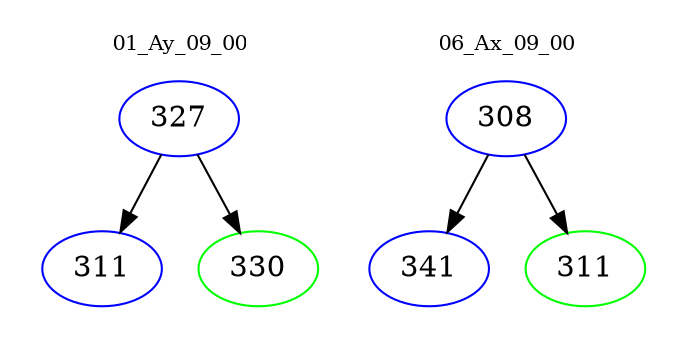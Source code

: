 digraph{
subgraph cluster_0 {
color = white
label = "01_Ay_09_00";
fontsize=10;
T0_327 [label="327", color="blue"]
T0_327 -> T0_311 [color="black"]
T0_311 [label="311", color="blue"]
T0_327 -> T0_330 [color="black"]
T0_330 [label="330", color="green"]
}
subgraph cluster_1 {
color = white
label = "06_Ax_09_00";
fontsize=10;
T1_308 [label="308", color="blue"]
T1_308 -> T1_341 [color="black"]
T1_341 [label="341", color="blue"]
T1_308 -> T1_311 [color="black"]
T1_311 [label="311", color="green"]
}
}
